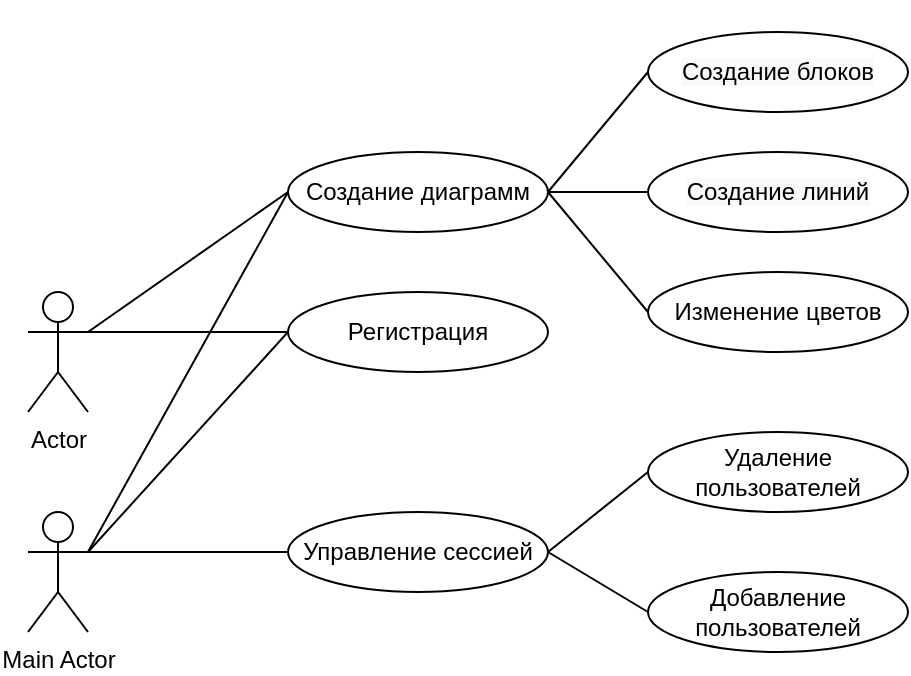 <mxfile version="16.0.2" type="device"><diagram id="hFWzGbu2t9OQfcfT8y5d" name="Страница 1"><mxGraphModel dx="460" dy="312" grid="1" gridSize="10" guides="1" tooltips="1" connect="1" arrows="1" fold="1" page="1" pageScale="1" pageWidth="827" pageHeight="1169" math="0" shadow="0"><root><mxCell id="0"/><mxCell id="1" parent="0"/><mxCell id="TX-nEDbBmPaYcQ7G2Tnf-7" style="rounded=0;orthogonalLoop=1;jettySize=auto;html=1;exitX=1;exitY=0.333;exitDx=0;exitDy=0;exitPerimeter=0;entryX=0;entryY=0.5;entryDx=0;entryDy=0;endArrow=none;endFill=0;" parent="1" source="TX-nEDbBmPaYcQ7G2Tnf-1" target="TX-nEDbBmPaYcQ7G2Tnf-2" edge="1"><mxGeometry relative="1" as="geometry"/></mxCell><mxCell id="TX-nEDbBmPaYcQ7G2Tnf-8" style="edgeStyle=none;rounded=0;orthogonalLoop=1;jettySize=auto;html=1;exitX=1;exitY=0.333;exitDx=0;exitDy=0;exitPerimeter=0;entryX=0;entryY=0.5;entryDx=0;entryDy=0;endArrow=none;endFill=0;" parent="1" source="TX-nEDbBmPaYcQ7G2Tnf-1" target="TX-nEDbBmPaYcQ7G2Tnf-4" edge="1"><mxGeometry relative="1" as="geometry"/></mxCell><mxCell id="TX-nEDbBmPaYcQ7G2Tnf-1" value="Actor" style="shape=umlActor;verticalLabelPosition=bottom;verticalAlign=top;html=1;outlineConnect=0;" parent="1" vertex="1"><mxGeometry x="260" y="270" width="30" height="60" as="geometry"/></mxCell><mxCell id="TX-nEDbBmPaYcQ7G2Tnf-11" style="edgeStyle=none;rounded=0;orthogonalLoop=1;jettySize=auto;html=1;exitX=1;exitY=0.5;exitDx=0;exitDy=0;entryX=0;entryY=0.5;entryDx=0;entryDy=0;endArrow=none;endFill=0;" parent="1" source="TX-nEDbBmPaYcQ7G2Tnf-2" target="TX-nEDbBmPaYcQ7G2Tnf-3" edge="1"><mxGeometry relative="1" as="geometry"/></mxCell><mxCell id="TX-nEDbBmPaYcQ7G2Tnf-14" style="edgeStyle=none;rounded=0;orthogonalLoop=1;jettySize=auto;html=1;exitX=1;exitY=0.5;exitDx=0;exitDy=0;entryX=0;entryY=0.5;entryDx=0;entryDy=0;endArrow=none;endFill=0;" parent="1" source="TX-nEDbBmPaYcQ7G2Tnf-2" target="TX-nEDbBmPaYcQ7G2Tnf-12" edge="1"><mxGeometry relative="1" as="geometry"/></mxCell><mxCell id="TX-nEDbBmPaYcQ7G2Tnf-2" value="Создание диаграмм" style="ellipse;whiteSpace=wrap;html=1;" parent="1" vertex="1"><mxGeometry x="390" y="200" width="130" height="40" as="geometry"/></mxCell><mxCell id="TX-nEDbBmPaYcQ7G2Tnf-3" value="&#10;&#10;&lt;span style=&quot;color: rgb(0, 0, 0); font-family: helvetica; font-size: 12px; font-style: normal; font-weight: 400; letter-spacing: normal; text-align: center; text-indent: 0px; text-transform: none; word-spacing: 0px; background-color: rgb(248, 249, 250); display: inline; float: none;&quot;&gt;Создание блоков&lt;/span&gt;&#10;&#10;" style="ellipse;whiteSpace=wrap;html=1;" parent="1" vertex="1"><mxGeometry x="570" y="140" width="130" height="40" as="geometry"/></mxCell><mxCell id="TX-nEDbBmPaYcQ7G2Tnf-4" value="Регистрация" style="ellipse;whiteSpace=wrap;html=1;" parent="1" vertex="1"><mxGeometry x="390" y="270" width="130" height="40" as="geometry"/></mxCell><mxCell id="hhbCZdtZYb-W1wnvs8MX-8" style="edgeStyle=none;rounded=0;orthogonalLoop=1;jettySize=auto;html=1;exitX=1;exitY=0.5;exitDx=0;exitDy=0;entryX=0;entryY=0.5;entryDx=0;entryDy=0;endArrow=none;endFill=0;" edge="1" parent="1" source="TX-nEDbBmPaYcQ7G2Tnf-5" target="hhbCZdtZYb-W1wnvs8MX-7"><mxGeometry relative="1" as="geometry"/></mxCell><mxCell id="hhbCZdtZYb-W1wnvs8MX-10" style="edgeStyle=none;rounded=0;orthogonalLoop=1;jettySize=auto;html=1;exitX=1;exitY=0.5;exitDx=0;exitDy=0;entryX=0;entryY=0.5;entryDx=0;entryDy=0;endArrow=none;endFill=0;" edge="1" parent="1" source="TX-nEDbBmPaYcQ7G2Tnf-5" target="hhbCZdtZYb-W1wnvs8MX-9"><mxGeometry relative="1" as="geometry"/></mxCell><mxCell id="TX-nEDbBmPaYcQ7G2Tnf-5" value="Управление сессией" style="ellipse;whiteSpace=wrap;html=1;" parent="1" vertex="1"><mxGeometry x="390" y="380" width="130" height="40" as="geometry"/></mxCell><mxCell id="TX-nEDbBmPaYcQ7G2Tnf-12" value="&lt;span style=&quot;color: rgb(0 , 0 , 0) ; font-family: &amp;#34;helvetica&amp;#34; ; font-size: 12px ; font-style: normal ; font-weight: 400 ; letter-spacing: normal ; text-align: center ; text-indent: 0px ; text-transform: none ; word-spacing: 0px ; background-color: rgb(248 , 249 , 250) ; display: inline ; float: none&quot;&gt;Создание линий&lt;/span&gt;" style="ellipse;whiteSpace=wrap;html=1;" parent="1" vertex="1"><mxGeometry x="570" y="200" width="130" height="40" as="geometry"/></mxCell><mxCell id="TX-nEDbBmPaYcQ7G2Tnf-15" style="edgeStyle=none;rounded=0;orthogonalLoop=1;jettySize=auto;html=1;exitX=0;exitY=0.5;exitDx=0;exitDy=0;entryX=1;entryY=0.5;entryDx=0;entryDy=0;endArrow=none;endFill=0;" parent="1" source="TX-nEDbBmPaYcQ7G2Tnf-13" target="TX-nEDbBmPaYcQ7G2Tnf-2" edge="1"><mxGeometry relative="1" as="geometry"/></mxCell><mxCell id="TX-nEDbBmPaYcQ7G2Tnf-13" value="&lt;font face=&quot;helvetica&quot;&gt;Изменение цветов&lt;/font&gt;" style="ellipse;whiteSpace=wrap;html=1;" parent="1" vertex="1"><mxGeometry x="570" y="260" width="130" height="40" as="geometry"/></mxCell><mxCell id="hhbCZdtZYb-W1wnvs8MX-4" style="rounded=0;orthogonalLoop=1;jettySize=auto;html=1;exitX=1;exitY=0.333;exitDx=0;exitDy=0;exitPerimeter=0;entryX=0;entryY=0.5;entryDx=0;entryDy=0;endArrow=none;endFill=0;" edge="1" parent="1" source="hhbCZdtZYb-W1wnvs8MX-1" target="TX-nEDbBmPaYcQ7G2Tnf-2"><mxGeometry relative="1" as="geometry"/></mxCell><mxCell id="hhbCZdtZYb-W1wnvs8MX-5" style="edgeStyle=none;rounded=0;orthogonalLoop=1;jettySize=auto;html=1;exitX=1;exitY=0.333;exitDx=0;exitDy=0;exitPerimeter=0;entryX=0;entryY=0.5;entryDx=0;entryDy=0;endArrow=none;endFill=0;" edge="1" parent="1" source="hhbCZdtZYb-W1wnvs8MX-1" target="TX-nEDbBmPaYcQ7G2Tnf-4"><mxGeometry relative="1" as="geometry"/></mxCell><mxCell id="hhbCZdtZYb-W1wnvs8MX-6" style="edgeStyle=none;rounded=0;orthogonalLoop=1;jettySize=auto;html=1;exitX=1;exitY=0.333;exitDx=0;exitDy=0;exitPerimeter=0;entryX=0;entryY=0.5;entryDx=0;entryDy=0;endArrow=none;endFill=0;" edge="1" parent="1" source="hhbCZdtZYb-W1wnvs8MX-1" target="TX-nEDbBmPaYcQ7G2Tnf-5"><mxGeometry relative="1" as="geometry"/></mxCell><mxCell id="hhbCZdtZYb-W1wnvs8MX-1" value="Main Actor&lt;br&gt;" style="shape=umlActor;verticalLabelPosition=bottom;verticalAlign=top;html=1;outlineConnect=0;" vertex="1" parent="1"><mxGeometry x="260" y="380" width="30" height="60" as="geometry"/></mxCell><mxCell id="hhbCZdtZYb-W1wnvs8MX-7" value="Удаление пользователей" style="ellipse;whiteSpace=wrap;html=1;" vertex="1" parent="1"><mxGeometry x="570" y="340" width="130" height="40" as="geometry"/></mxCell><mxCell id="hhbCZdtZYb-W1wnvs8MX-9" value="Добавление пользователей" style="ellipse;whiteSpace=wrap;html=1;" vertex="1" parent="1"><mxGeometry x="570" y="410" width="130" height="40" as="geometry"/></mxCell></root></mxGraphModel></diagram></mxfile>